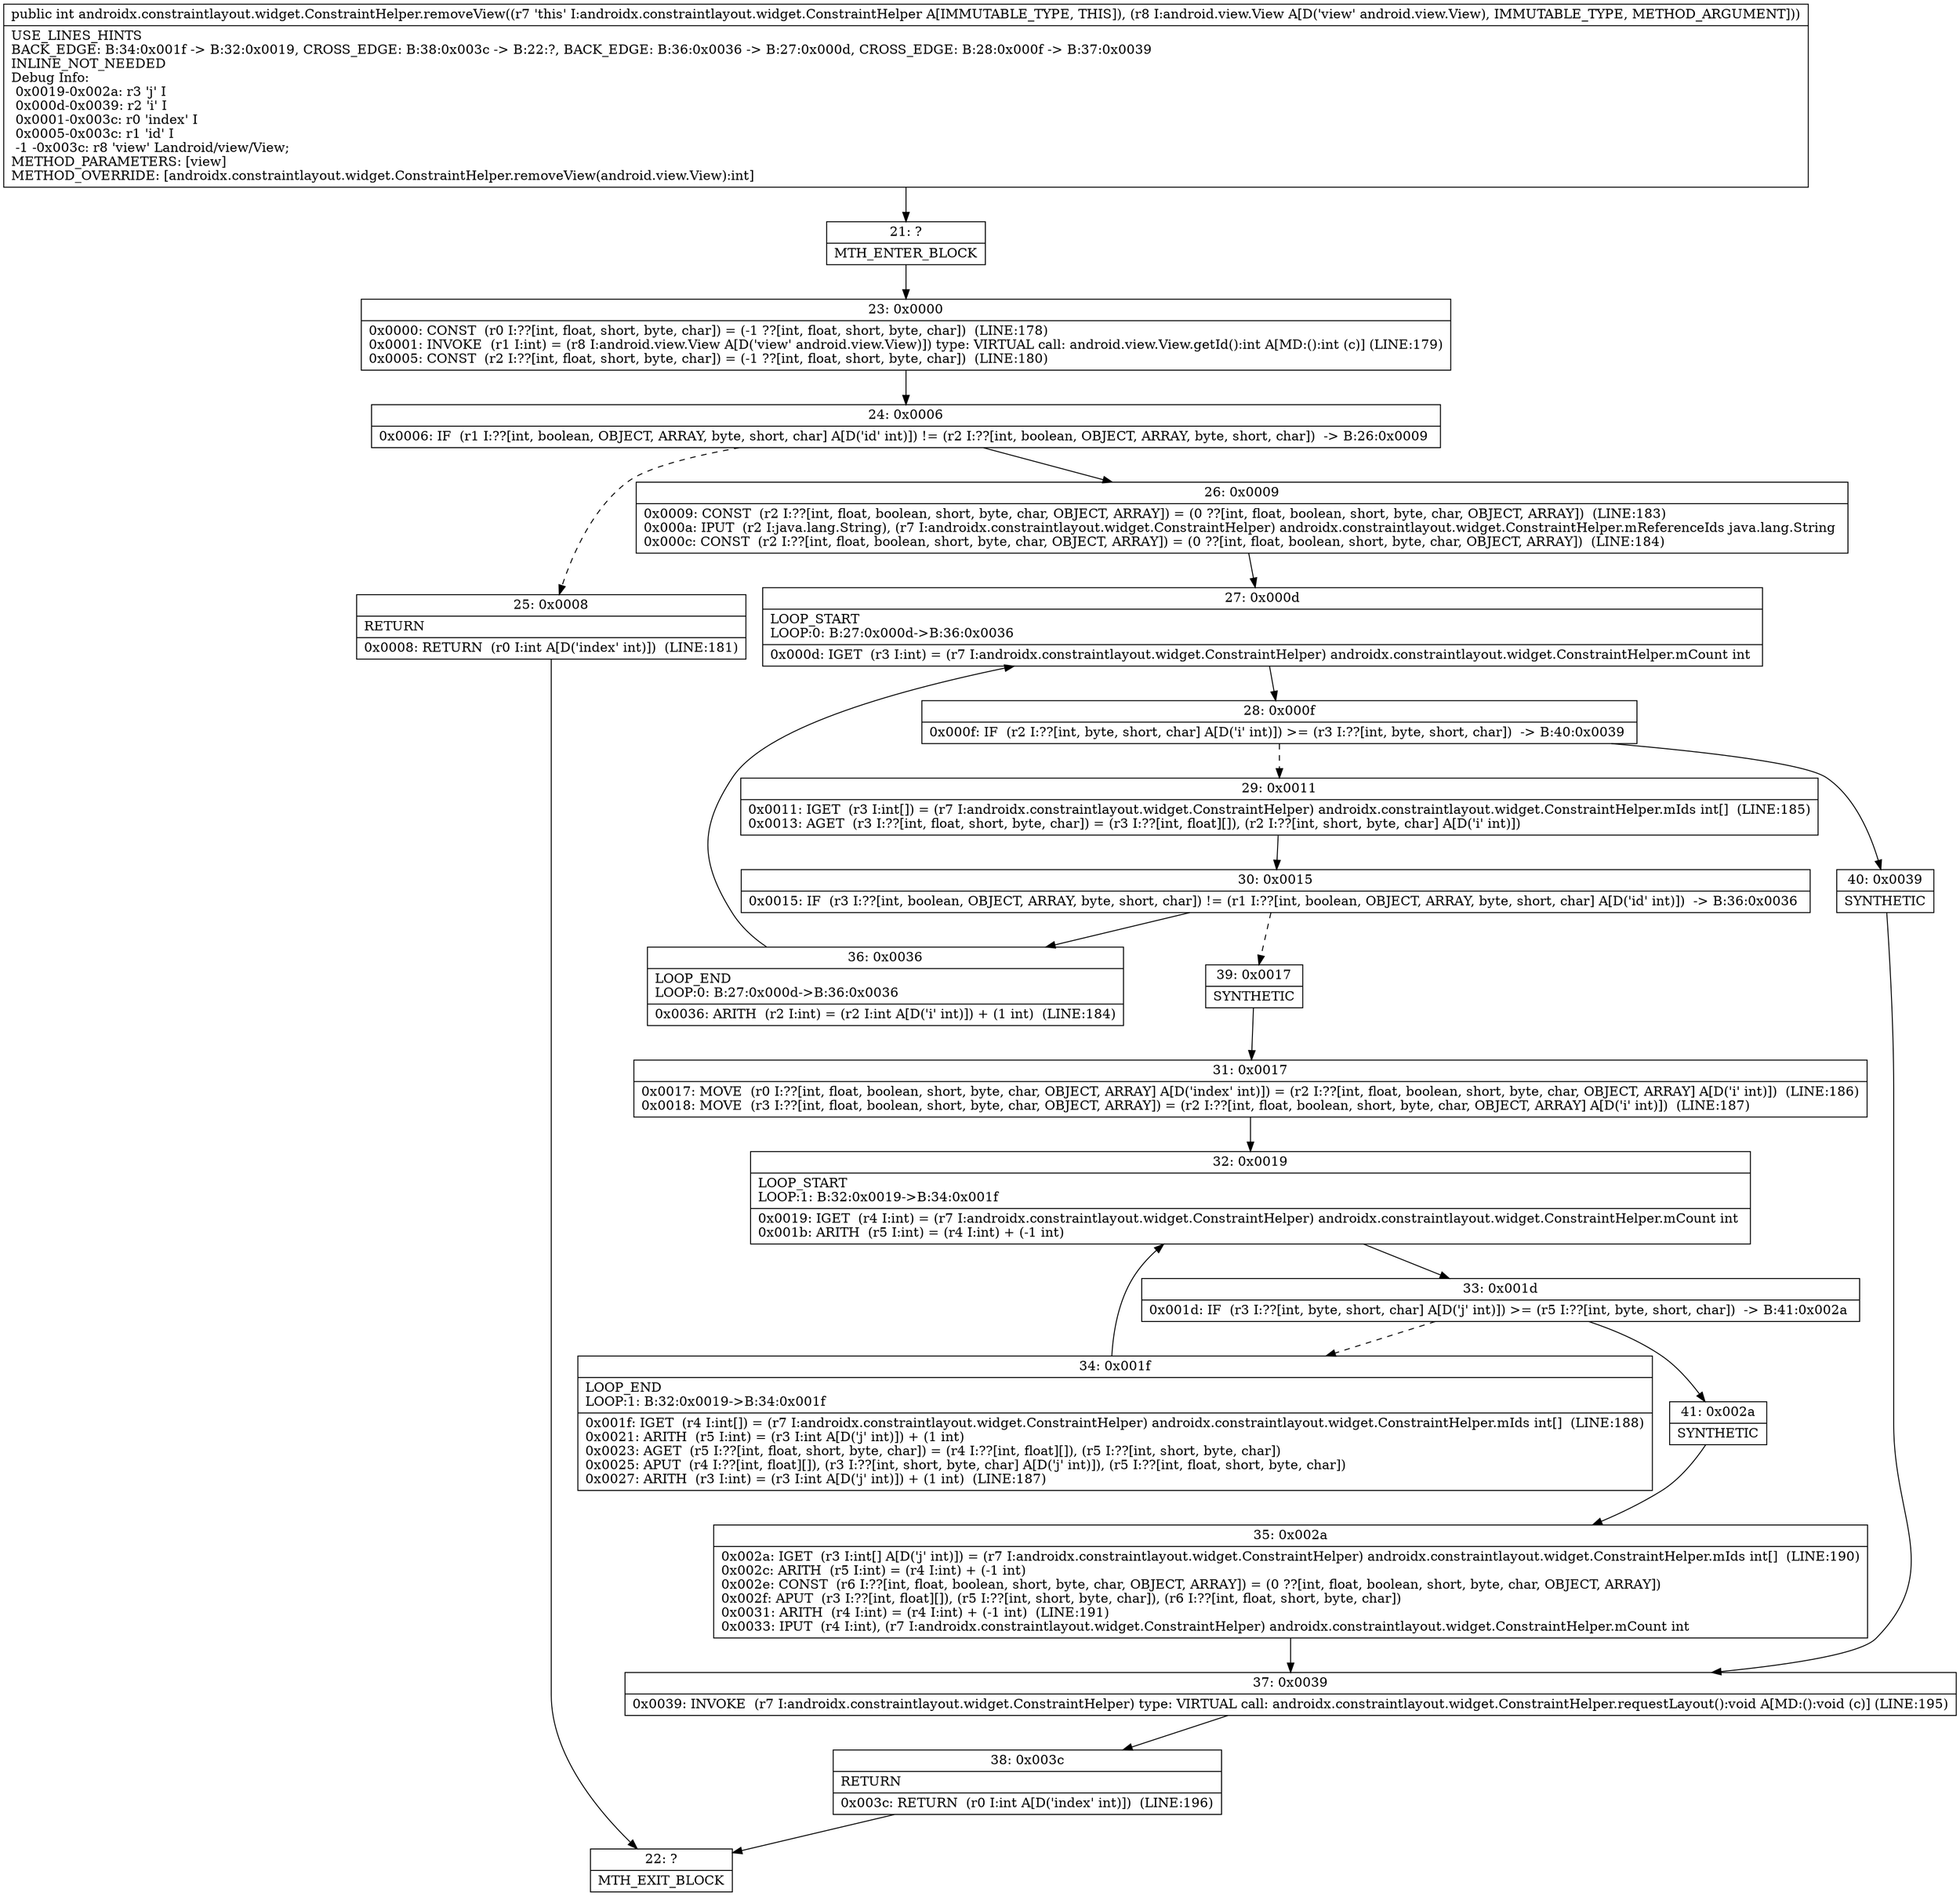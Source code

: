 digraph "CFG forandroidx.constraintlayout.widget.ConstraintHelper.removeView(Landroid\/view\/View;)I" {
Node_21 [shape=record,label="{21\:\ ?|MTH_ENTER_BLOCK\l}"];
Node_23 [shape=record,label="{23\:\ 0x0000|0x0000: CONST  (r0 I:??[int, float, short, byte, char]) = (\-1 ??[int, float, short, byte, char])  (LINE:178)\l0x0001: INVOKE  (r1 I:int) = (r8 I:android.view.View A[D('view' android.view.View)]) type: VIRTUAL call: android.view.View.getId():int A[MD:():int (c)] (LINE:179)\l0x0005: CONST  (r2 I:??[int, float, short, byte, char]) = (\-1 ??[int, float, short, byte, char])  (LINE:180)\l}"];
Node_24 [shape=record,label="{24\:\ 0x0006|0x0006: IF  (r1 I:??[int, boolean, OBJECT, ARRAY, byte, short, char] A[D('id' int)]) != (r2 I:??[int, boolean, OBJECT, ARRAY, byte, short, char])  \-\> B:26:0x0009 \l}"];
Node_25 [shape=record,label="{25\:\ 0x0008|RETURN\l|0x0008: RETURN  (r0 I:int A[D('index' int)])  (LINE:181)\l}"];
Node_22 [shape=record,label="{22\:\ ?|MTH_EXIT_BLOCK\l}"];
Node_26 [shape=record,label="{26\:\ 0x0009|0x0009: CONST  (r2 I:??[int, float, boolean, short, byte, char, OBJECT, ARRAY]) = (0 ??[int, float, boolean, short, byte, char, OBJECT, ARRAY])  (LINE:183)\l0x000a: IPUT  (r2 I:java.lang.String), (r7 I:androidx.constraintlayout.widget.ConstraintHelper) androidx.constraintlayout.widget.ConstraintHelper.mReferenceIds java.lang.String \l0x000c: CONST  (r2 I:??[int, float, boolean, short, byte, char, OBJECT, ARRAY]) = (0 ??[int, float, boolean, short, byte, char, OBJECT, ARRAY])  (LINE:184)\l}"];
Node_27 [shape=record,label="{27\:\ 0x000d|LOOP_START\lLOOP:0: B:27:0x000d\-\>B:36:0x0036\l|0x000d: IGET  (r3 I:int) = (r7 I:androidx.constraintlayout.widget.ConstraintHelper) androidx.constraintlayout.widget.ConstraintHelper.mCount int \l}"];
Node_28 [shape=record,label="{28\:\ 0x000f|0x000f: IF  (r2 I:??[int, byte, short, char] A[D('i' int)]) \>= (r3 I:??[int, byte, short, char])  \-\> B:40:0x0039 \l}"];
Node_29 [shape=record,label="{29\:\ 0x0011|0x0011: IGET  (r3 I:int[]) = (r7 I:androidx.constraintlayout.widget.ConstraintHelper) androidx.constraintlayout.widget.ConstraintHelper.mIds int[]  (LINE:185)\l0x0013: AGET  (r3 I:??[int, float, short, byte, char]) = (r3 I:??[int, float][]), (r2 I:??[int, short, byte, char] A[D('i' int)]) \l}"];
Node_30 [shape=record,label="{30\:\ 0x0015|0x0015: IF  (r3 I:??[int, boolean, OBJECT, ARRAY, byte, short, char]) != (r1 I:??[int, boolean, OBJECT, ARRAY, byte, short, char] A[D('id' int)])  \-\> B:36:0x0036 \l}"];
Node_36 [shape=record,label="{36\:\ 0x0036|LOOP_END\lLOOP:0: B:27:0x000d\-\>B:36:0x0036\l|0x0036: ARITH  (r2 I:int) = (r2 I:int A[D('i' int)]) + (1 int)  (LINE:184)\l}"];
Node_39 [shape=record,label="{39\:\ 0x0017|SYNTHETIC\l}"];
Node_31 [shape=record,label="{31\:\ 0x0017|0x0017: MOVE  (r0 I:??[int, float, boolean, short, byte, char, OBJECT, ARRAY] A[D('index' int)]) = (r2 I:??[int, float, boolean, short, byte, char, OBJECT, ARRAY] A[D('i' int)])  (LINE:186)\l0x0018: MOVE  (r3 I:??[int, float, boolean, short, byte, char, OBJECT, ARRAY]) = (r2 I:??[int, float, boolean, short, byte, char, OBJECT, ARRAY] A[D('i' int)])  (LINE:187)\l}"];
Node_32 [shape=record,label="{32\:\ 0x0019|LOOP_START\lLOOP:1: B:32:0x0019\-\>B:34:0x001f\l|0x0019: IGET  (r4 I:int) = (r7 I:androidx.constraintlayout.widget.ConstraintHelper) androidx.constraintlayout.widget.ConstraintHelper.mCount int \l0x001b: ARITH  (r5 I:int) = (r4 I:int) + (\-1 int) \l}"];
Node_33 [shape=record,label="{33\:\ 0x001d|0x001d: IF  (r3 I:??[int, byte, short, char] A[D('j' int)]) \>= (r5 I:??[int, byte, short, char])  \-\> B:41:0x002a \l}"];
Node_34 [shape=record,label="{34\:\ 0x001f|LOOP_END\lLOOP:1: B:32:0x0019\-\>B:34:0x001f\l|0x001f: IGET  (r4 I:int[]) = (r7 I:androidx.constraintlayout.widget.ConstraintHelper) androidx.constraintlayout.widget.ConstraintHelper.mIds int[]  (LINE:188)\l0x0021: ARITH  (r5 I:int) = (r3 I:int A[D('j' int)]) + (1 int) \l0x0023: AGET  (r5 I:??[int, float, short, byte, char]) = (r4 I:??[int, float][]), (r5 I:??[int, short, byte, char]) \l0x0025: APUT  (r4 I:??[int, float][]), (r3 I:??[int, short, byte, char] A[D('j' int)]), (r5 I:??[int, float, short, byte, char]) \l0x0027: ARITH  (r3 I:int) = (r3 I:int A[D('j' int)]) + (1 int)  (LINE:187)\l}"];
Node_41 [shape=record,label="{41\:\ 0x002a|SYNTHETIC\l}"];
Node_35 [shape=record,label="{35\:\ 0x002a|0x002a: IGET  (r3 I:int[] A[D('j' int)]) = (r7 I:androidx.constraintlayout.widget.ConstraintHelper) androidx.constraintlayout.widget.ConstraintHelper.mIds int[]  (LINE:190)\l0x002c: ARITH  (r5 I:int) = (r4 I:int) + (\-1 int) \l0x002e: CONST  (r6 I:??[int, float, boolean, short, byte, char, OBJECT, ARRAY]) = (0 ??[int, float, boolean, short, byte, char, OBJECT, ARRAY]) \l0x002f: APUT  (r3 I:??[int, float][]), (r5 I:??[int, short, byte, char]), (r6 I:??[int, float, short, byte, char]) \l0x0031: ARITH  (r4 I:int) = (r4 I:int) + (\-1 int)  (LINE:191)\l0x0033: IPUT  (r4 I:int), (r7 I:androidx.constraintlayout.widget.ConstraintHelper) androidx.constraintlayout.widget.ConstraintHelper.mCount int \l}"];
Node_37 [shape=record,label="{37\:\ 0x0039|0x0039: INVOKE  (r7 I:androidx.constraintlayout.widget.ConstraintHelper) type: VIRTUAL call: androidx.constraintlayout.widget.ConstraintHelper.requestLayout():void A[MD:():void (c)] (LINE:195)\l}"];
Node_38 [shape=record,label="{38\:\ 0x003c|RETURN\l|0x003c: RETURN  (r0 I:int A[D('index' int)])  (LINE:196)\l}"];
Node_40 [shape=record,label="{40\:\ 0x0039|SYNTHETIC\l}"];
MethodNode[shape=record,label="{public int androidx.constraintlayout.widget.ConstraintHelper.removeView((r7 'this' I:androidx.constraintlayout.widget.ConstraintHelper A[IMMUTABLE_TYPE, THIS]), (r8 I:android.view.View A[D('view' android.view.View), IMMUTABLE_TYPE, METHOD_ARGUMENT]))  | USE_LINES_HINTS\lBACK_EDGE: B:34:0x001f \-\> B:32:0x0019, CROSS_EDGE: B:38:0x003c \-\> B:22:?, BACK_EDGE: B:36:0x0036 \-\> B:27:0x000d, CROSS_EDGE: B:28:0x000f \-\> B:37:0x0039\lINLINE_NOT_NEEDED\lDebug Info:\l  0x0019\-0x002a: r3 'j' I\l  0x000d\-0x0039: r2 'i' I\l  0x0001\-0x003c: r0 'index' I\l  0x0005\-0x003c: r1 'id' I\l  \-1 \-0x003c: r8 'view' Landroid\/view\/View;\lMETHOD_PARAMETERS: [view]\lMETHOD_OVERRIDE: [androidx.constraintlayout.widget.ConstraintHelper.removeView(android.view.View):int]\l}"];
MethodNode -> Node_21;Node_21 -> Node_23;
Node_23 -> Node_24;
Node_24 -> Node_25[style=dashed];
Node_24 -> Node_26;
Node_25 -> Node_22;
Node_26 -> Node_27;
Node_27 -> Node_28;
Node_28 -> Node_29[style=dashed];
Node_28 -> Node_40;
Node_29 -> Node_30;
Node_30 -> Node_36;
Node_30 -> Node_39[style=dashed];
Node_36 -> Node_27;
Node_39 -> Node_31;
Node_31 -> Node_32;
Node_32 -> Node_33;
Node_33 -> Node_34[style=dashed];
Node_33 -> Node_41;
Node_34 -> Node_32;
Node_41 -> Node_35;
Node_35 -> Node_37;
Node_37 -> Node_38;
Node_38 -> Node_22;
Node_40 -> Node_37;
}

